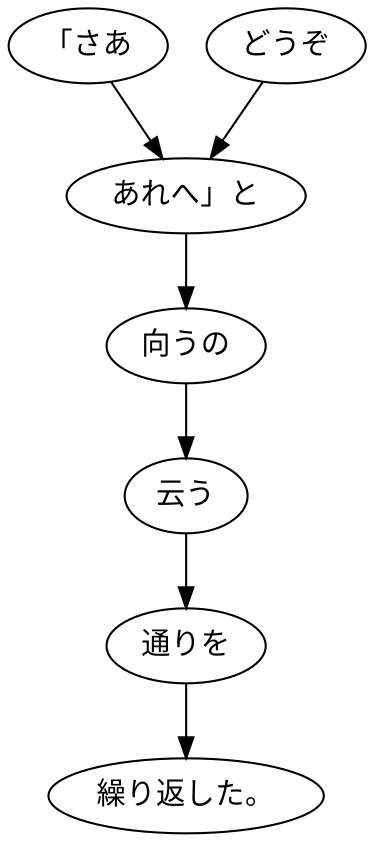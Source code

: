 digraph graph5890 {
	node0 [label="「さあ"];
	node1 [label="どうぞ"];
	node2 [label="あれへ」と"];
	node3 [label="向うの"];
	node4 [label="云う"];
	node5 [label="通りを"];
	node6 [label="繰り返した。"];
	node0 -> node2;
	node1 -> node2;
	node2 -> node3;
	node3 -> node4;
	node4 -> node5;
	node5 -> node6;
}
